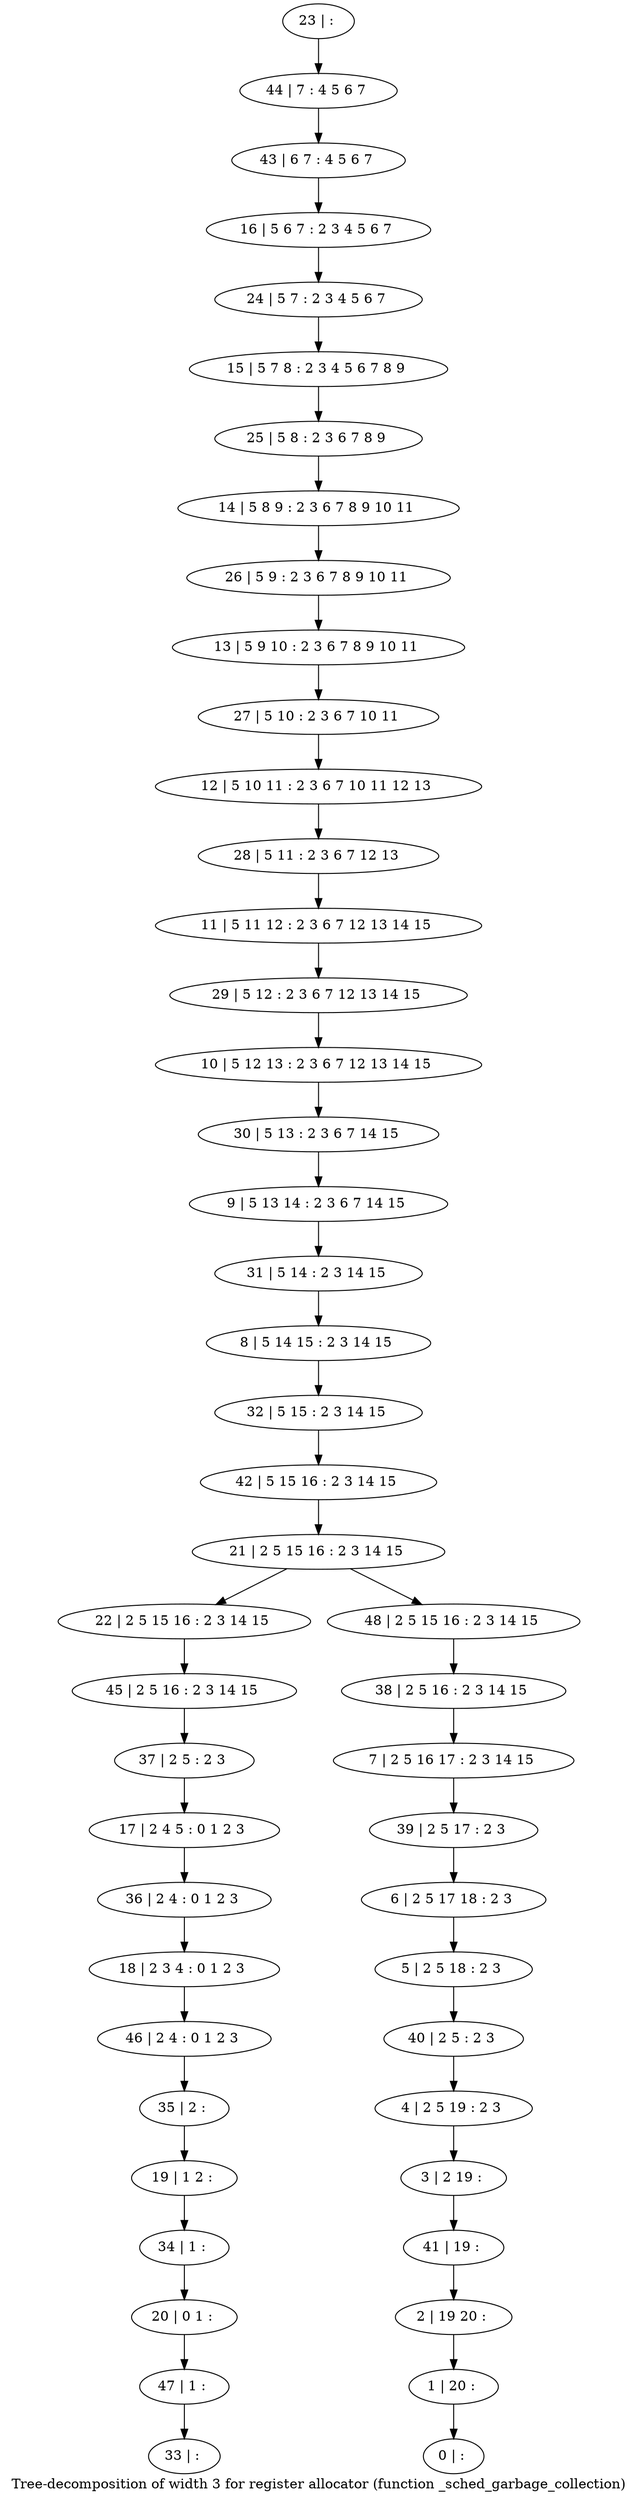 digraph G {
graph [label="Tree-decomposition of width 3 for register allocator (function _sched_garbage_collection)"]
0[label="0 | : "];
1[label="1 | 20 : "];
2[label="2 | 19 20 : "];
3[label="3 | 2 19 : "];
4[label="4 | 2 5 19 : 2 3 "];
5[label="5 | 2 5 18 : 2 3 "];
6[label="6 | 2 5 17 18 : 2 3 "];
7[label="7 | 2 5 16 17 : 2 3 14 15 "];
8[label="8 | 5 14 15 : 2 3 14 15 "];
9[label="9 | 5 13 14 : 2 3 6 7 14 15 "];
10[label="10 | 5 12 13 : 2 3 6 7 12 13 14 15 "];
11[label="11 | 5 11 12 : 2 3 6 7 12 13 14 15 "];
12[label="12 | 5 10 11 : 2 3 6 7 10 11 12 13 "];
13[label="13 | 5 9 10 : 2 3 6 7 8 9 10 11 "];
14[label="14 | 5 8 9 : 2 3 6 7 8 9 10 11 "];
15[label="15 | 5 7 8 : 2 3 4 5 6 7 8 9 "];
16[label="16 | 5 6 7 : 2 3 4 5 6 7 "];
17[label="17 | 2 4 5 : 0 1 2 3 "];
18[label="18 | 2 3 4 : 0 1 2 3 "];
19[label="19 | 1 2 : "];
20[label="20 | 0 1 : "];
21[label="21 | 2 5 15 16 : 2 3 14 15 "];
22[label="22 | 2 5 15 16 : 2 3 14 15 "];
23[label="23 | : "];
24[label="24 | 5 7 : 2 3 4 5 6 7 "];
25[label="25 | 5 8 : 2 3 6 7 8 9 "];
26[label="26 | 5 9 : 2 3 6 7 8 9 10 11 "];
27[label="27 | 5 10 : 2 3 6 7 10 11 "];
28[label="28 | 5 11 : 2 3 6 7 12 13 "];
29[label="29 | 5 12 : 2 3 6 7 12 13 14 15 "];
30[label="30 | 5 13 : 2 3 6 7 14 15 "];
31[label="31 | 5 14 : 2 3 14 15 "];
32[label="32 | 5 15 : 2 3 14 15 "];
33[label="33 | : "];
34[label="34 | 1 : "];
35[label="35 | 2 : "];
36[label="36 | 2 4 : 0 1 2 3 "];
37[label="37 | 2 5 : 2 3 "];
38[label="38 | 2 5 16 : 2 3 14 15 "];
39[label="39 | 2 5 17 : 2 3 "];
40[label="40 | 2 5 : 2 3 "];
41[label="41 | 19 : "];
42[label="42 | 5 15 16 : 2 3 14 15 "];
43[label="43 | 6 7 : 4 5 6 7 "];
44[label="44 | 7 : 4 5 6 7 "];
45[label="45 | 2 5 16 : 2 3 14 15 "];
46[label="46 | 2 4 : 0 1 2 3 "];
47[label="47 | 1 : "];
48[label="48 | 2 5 15 16 : 2 3 14 15 "];
34->20 ;
19->34 ;
35->19 ;
36->18 ;
17->36 ;
37->17 ;
45->37 ;
22->45 ;
46->35 ;
18->46 ;
47->33 ;
20->47 ;
23->44 ;
44->43 ;
43->16 ;
16->24 ;
24->15 ;
15->25 ;
25->14 ;
14->26 ;
26->13 ;
13->27 ;
27->12 ;
12->28 ;
28->11 ;
11->29 ;
29->10 ;
10->30 ;
30->9 ;
9->31 ;
31->8 ;
8->32 ;
32->42 ;
42->21 ;
38->7 ;
7->39 ;
39->6 ;
6->5 ;
5->40 ;
40->4 ;
4->3 ;
3->41 ;
41->2 ;
2->1 ;
1->0 ;
48->38 ;
21->22 ;
21->48 ;
}
